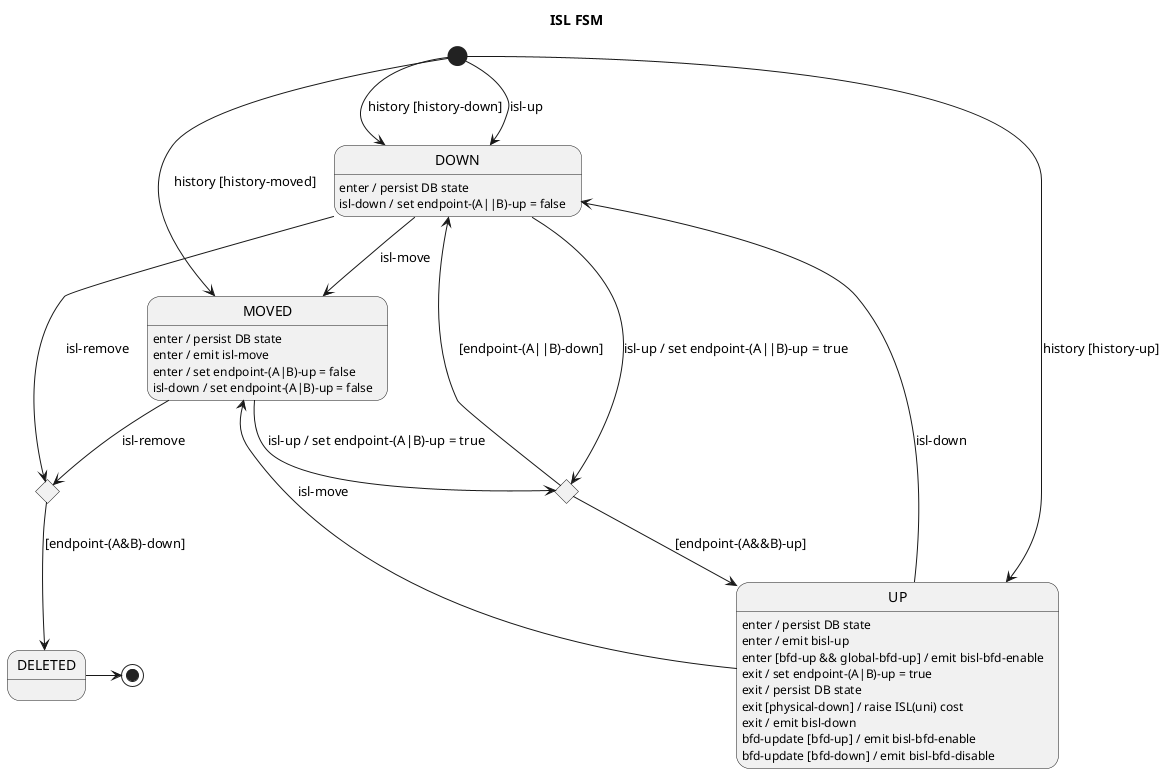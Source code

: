 Internal data:
* endpoint-A
* endpoint-B
* endpoint-A-up
* endpoint-B-up

Input signals:
* isl-up
* isl-down
* isl-move

Output signals:
* bisl-up (notify BFD-port, notify reroute)
* bisl-down (notify reroute)
* bisl-bfd-enable
* bisl-bfd-disable
* isl-move

@startuml
title ISL FSM

[*] --> DOWN : history [history-down]
[*] --> DOWN : isl-up
[*] --> UP : history [history-up]
[*] --> MOVED : history [history-moved]

state upAttempt <<choice>>
state deleteAttempt <<choice>>
deleteAttempt --> DELETED : [endpoint-(A&B)-down]

DOWN --> upAttempt : isl-up / set endpoint-(A||B)-up = true
DOWN --> MOVED : isl-move
DOWN : enter / persist DB state
DOWN : isl-down / set endpoint-(A||B)-up = false
DOWN -> deleteAttempt : isl-remove

upAttempt --> UP : [endpoint-(A&&B)-up]
upAttempt --> DOWN : [endpoint-(A||B)-down]

UP --> DOWN : isl-down
UP --> MOVED : isl-move
UP : enter / persist DB state
UP : enter / emit bisl-up
UP : enter [bfd-up && global-bfd-up] / emit bisl-bfd-enable
UP : exit / set endpoint-(A|B)-up = true
UP : exit / persist DB state
UP : exit [physical-down] / raise ISL(uni) cost
UP : exit / emit bisl-down
UP : bfd-update [bfd-up] / emit bisl-bfd-enable
UP : bfd-update [bfd-down] / emit bisl-bfd-disable

MOVED --> upAttempt : isl-up / set endpoint-(A|B)-up = true
MOVED --> deleteAttempt : isl-remove
MOVED : enter / persist DB state
MOVED : enter / emit isl-move
MOVED : enter / set endpoint-(A|B)-up = false
MOVED : isl-down / set endpoint-(A|B)-up = false

DELETED -> [*]
@enduml
